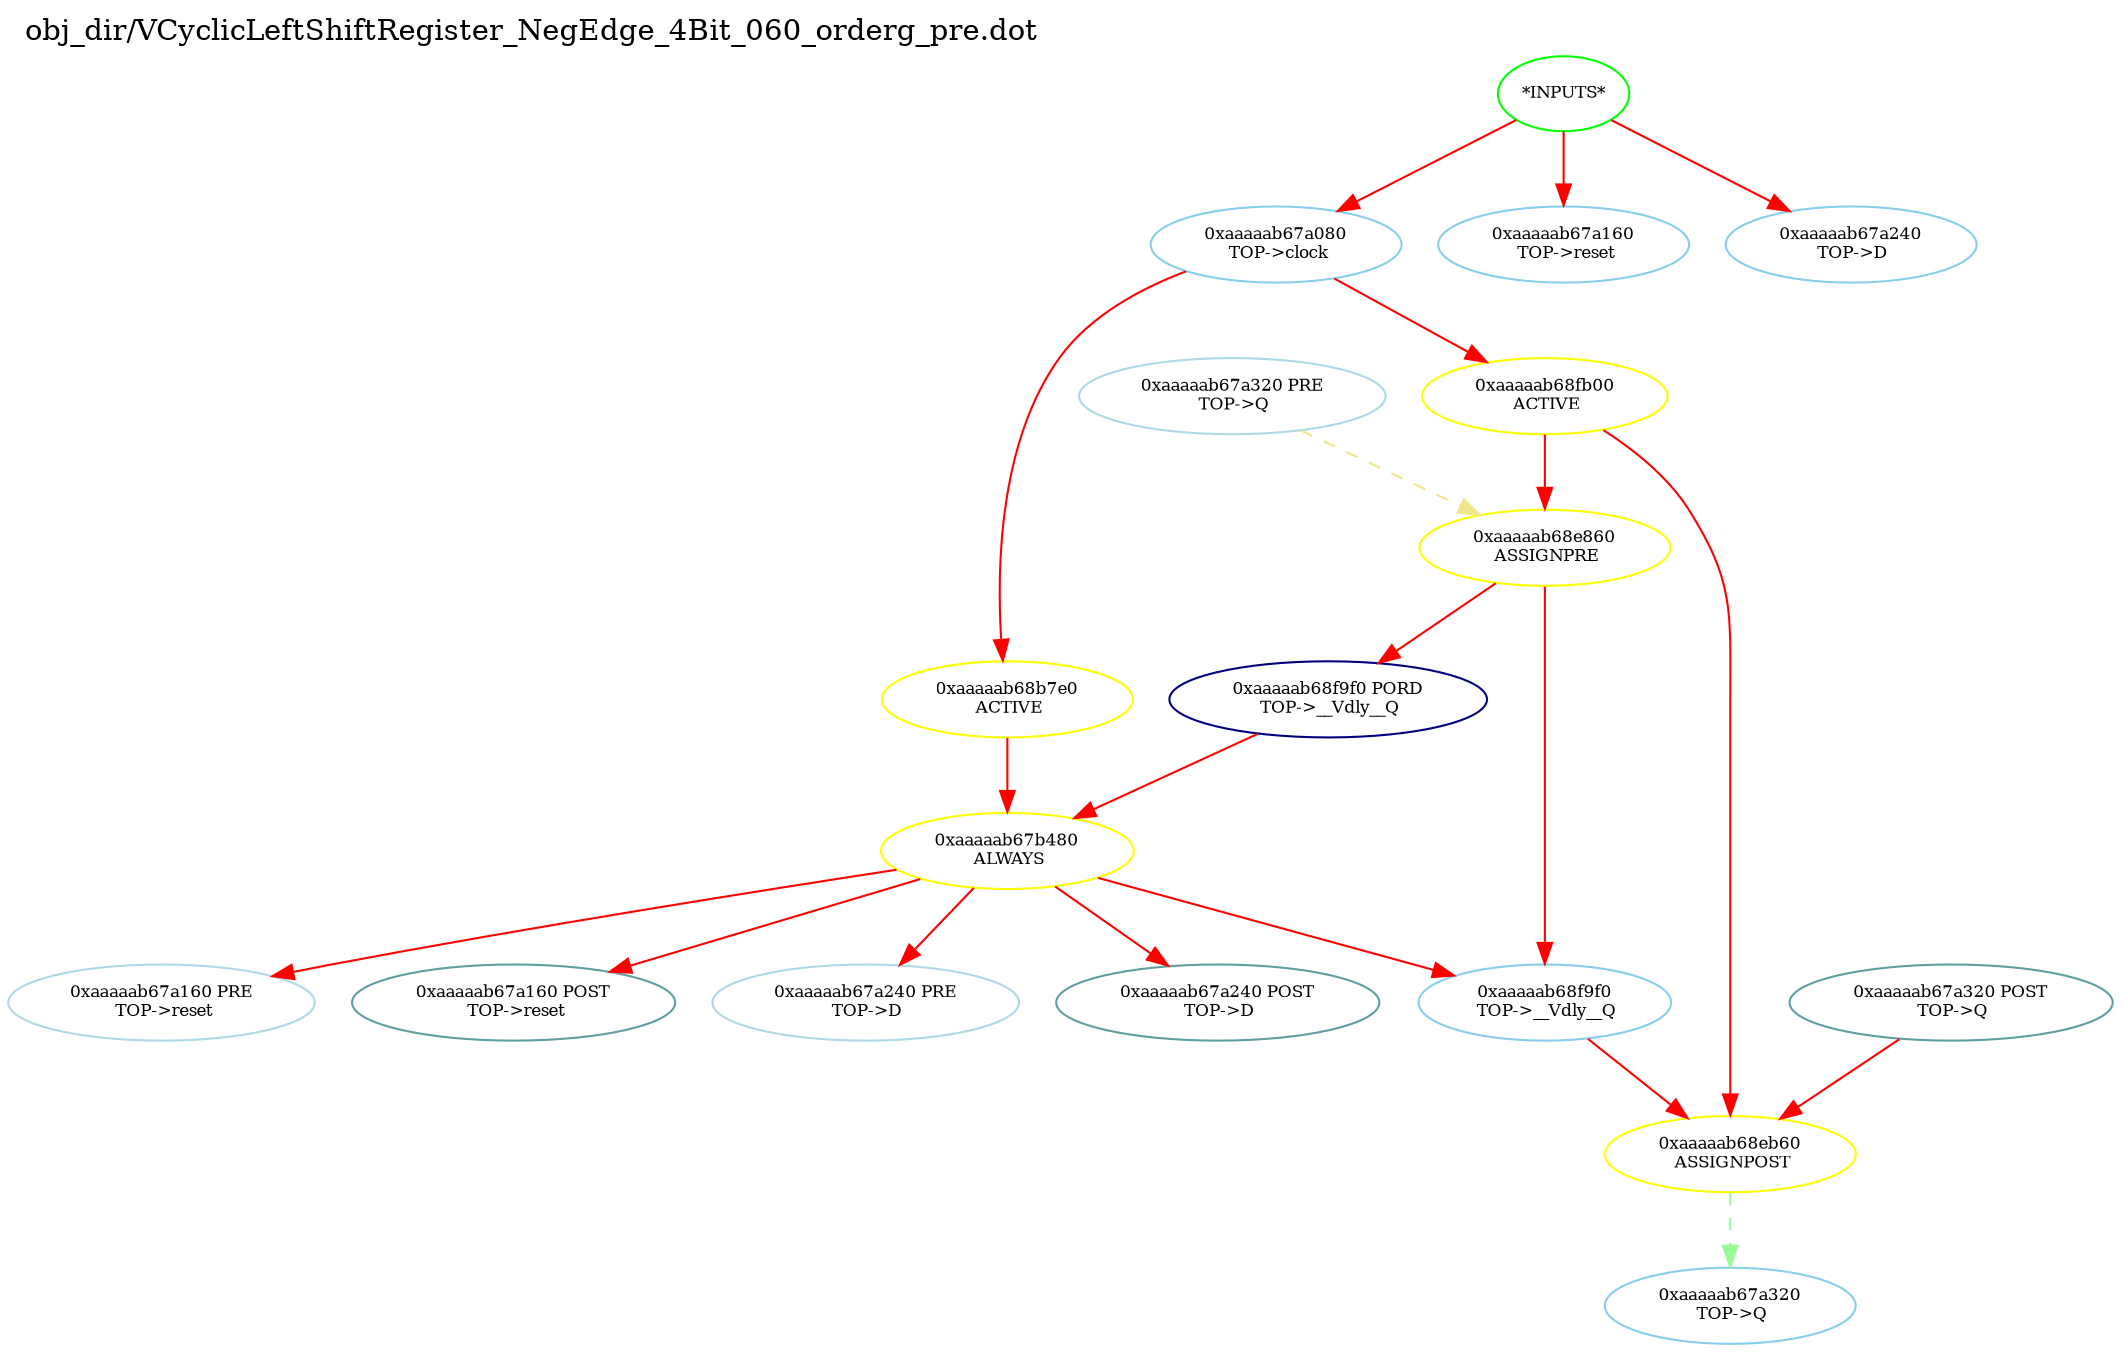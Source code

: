 digraph v3graph {
	graph	[label="obj_dir/VCyclicLeftShiftRegister_NegEdge_4Bit_060_orderg_pre.dot",
		 labelloc=t, labeljust=l,
		 //size="7.5,10",
		 rankdir=TB];
	n0	[fontsize=8 label="*INPUTS*", color=green];
	n0xaaaaab679ec0_1	[fontsize=8 label="0xaaaaab67a080\n TOP->clock", color=skyblue];
	n0xaaaaab679ec0_2	[fontsize=8 label="0xaaaaab67a160\n TOP->reset", color=skyblue];
	n0xaaaaab679ec0_3	[fontsize=8 label="0xaaaaab67a240\n TOP->D", color=skyblue];
	n0xaaaaab679ec0_4	[fontsize=8 label="0xaaaaab68b7e0\n ACTIVE", color=yellow];
	n0xaaaaab679ec0_5	[fontsize=8 label="0xaaaaab67b480\n ALWAYS", color=yellow];
	n0xaaaaab679ec0_6	[fontsize=8 label="0xaaaaab67a160 PRE\n TOP->reset", color=lightblue];
	n0xaaaaab679ec0_7	[fontsize=8 label="0xaaaaab67a160 POST\n TOP->reset", color=CadetBlue];
	n0xaaaaab679ec0_8	[fontsize=8 label="0xaaaaab67a240 PRE\n TOP->D", color=lightblue];
	n0xaaaaab679ec0_9	[fontsize=8 label="0xaaaaab67a240 POST\n TOP->D", color=CadetBlue];
	n0xaaaaab679ec0_10	[fontsize=8 label="0xaaaaab68f9f0 PORD\n TOP->__Vdly__Q", color=NavyBlue];
	n0xaaaaab679ec0_11	[fontsize=8 label="0xaaaaab68f9f0\n TOP->__Vdly__Q", color=skyblue];
	n0xaaaaab679ec0_12	[fontsize=8 label="0xaaaaab68fb00\n ACTIVE", color=yellow];
	n0xaaaaab679ec0_13	[fontsize=8 label="0xaaaaab68e860\n ASSIGNPRE", color=yellow];
	n0xaaaaab679ec0_14	[fontsize=8 label="0xaaaaab67a320 PRE\n TOP->Q", color=lightblue];
	n0xaaaaab679ec0_15	[fontsize=8 label="0xaaaaab68eb60\n ASSIGNPOST", color=yellow];
	n0xaaaaab679ec0_16	[fontsize=8 label="0xaaaaab67a320\n TOP->Q", color=skyblue];
	n0xaaaaab679ec0_17	[fontsize=8 label="0xaaaaab67a320 POST\n TOP->Q", color=CadetBlue];
	n0 -> n0xaaaaab679ec0_1 [fontsize=8 label="" weight=1 color=red];
	n0 -> n0xaaaaab679ec0_2 [fontsize=8 label="" weight=1 color=red];
	n0 -> n0xaaaaab679ec0_3 [fontsize=8 label="" weight=1 color=red];
	n0xaaaaab679ec0_1 -> n0xaaaaab679ec0_4 [fontsize=8 label="" weight=8 color=red];
	n0xaaaaab679ec0_1 -> n0xaaaaab679ec0_12 [fontsize=8 label="" weight=8 color=red];
	n0xaaaaab679ec0_4 -> n0xaaaaab679ec0_5 [fontsize=8 label="" weight=32 color=red];
	n0xaaaaab679ec0_5 -> n0xaaaaab679ec0_6 [fontsize=8 label="" weight=32 color=red];
	n0xaaaaab679ec0_5 -> n0xaaaaab679ec0_7 [fontsize=8 label="" weight=2 color=red];
	n0xaaaaab679ec0_5 -> n0xaaaaab679ec0_8 [fontsize=8 label="" weight=32 color=red];
	n0xaaaaab679ec0_5 -> n0xaaaaab679ec0_9 [fontsize=8 label="" weight=2 color=red];
	n0xaaaaab679ec0_5 -> n0xaaaaab679ec0_11 [fontsize=8 label="" weight=32 color=red];
	n0xaaaaab679ec0_10 -> n0xaaaaab679ec0_5 [fontsize=8 label="" weight=32 color=red];
	n0xaaaaab679ec0_11 -> n0xaaaaab679ec0_15 [fontsize=8 label="" weight=8 color=red];
	n0xaaaaab679ec0_12 -> n0xaaaaab679ec0_13 [fontsize=8 label="" weight=32 color=red];
	n0xaaaaab679ec0_12 -> n0xaaaaab679ec0_15 [fontsize=8 label="" weight=32 color=red];
	n0xaaaaab679ec0_13 -> n0xaaaaab679ec0_10 [fontsize=8 label="" weight=32 color=red];
	n0xaaaaab679ec0_13 -> n0xaaaaab679ec0_11 [fontsize=8 label="" weight=32 color=red];
	n0xaaaaab679ec0_14 -> n0xaaaaab679ec0_13 [fontsize=8 label="" weight=3 color=khaki style=dashed];
	n0xaaaaab679ec0_15 -> n0xaaaaab679ec0_16 [fontsize=8 label="" weight=1 color=PaleGreen style=dashed];
	n0xaaaaab679ec0_17 -> n0xaaaaab679ec0_15 [fontsize=8 label="" weight=2 color=red];
}
